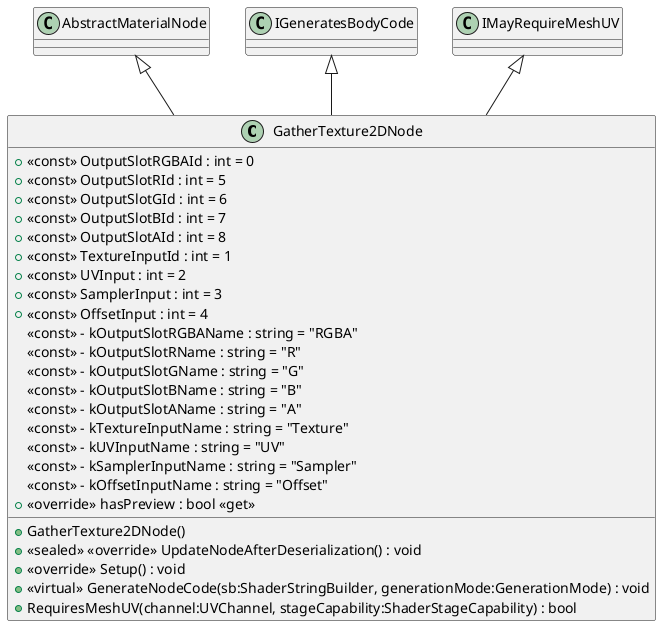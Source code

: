 @startuml
class GatherTexture2DNode {
    + <<const>> OutputSlotRGBAId : int = 0
    + <<const>> OutputSlotRId : int = 5
    + <<const>> OutputSlotGId : int = 6
    + <<const>> OutputSlotBId : int = 7
    + <<const>> OutputSlotAId : int = 8
    + <<const>> TextureInputId : int = 1
    + <<const>> UVInput : int = 2
    + <<const>> SamplerInput : int = 3
    + <<const>> OffsetInput : int = 4
    <<const>> - kOutputSlotRGBAName : string = "RGBA"
    <<const>> - kOutputSlotRName : string = "R"
    <<const>> - kOutputSlotGName : string = "G"
    <<const>> - kOutputSlotBName : string = "B"
    <<const>> - kOutputSlotAName : string = "A"
    <<const>> - kTextureInputName : string = "Texture"
    <<const>> - kUVInputName : string = "UV"
    <<const>> - kSamplerInputName : string = "Sampler"
    <<const>> - kOffsetInputName : string = "Offset"
    + <<override>> hasPreview : bool <<get>>
    + GatherTexture2DNode()
    + <<sealed>> <<override>> UpdateNodeAfterDeserialization() : void
    + <<override>> Setup() : void
    + <<virtual>> GenerateNodeCode(sb:ShaderStringBuilder, generationMode:GenerationMode) : void
    + RequiresMeshUV(channel:UVChannel, stageCapability:ShaderStageCapability) : bool
}
AbstractMaterialNode <|-- GatherTexture2DNode
IGeneratesBodyCode <|-- GatherTexture2DNode
IMayRequireMeshUV <|-- GatherTexture2DNode
@enduml
